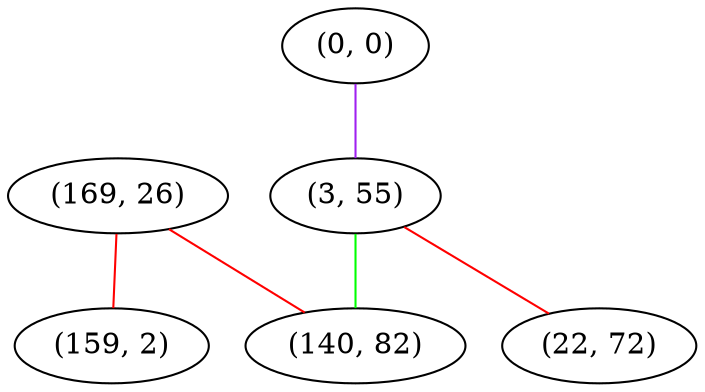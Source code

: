 graph "" {
"(169, 26)";
"(0, 0)";
"(3, 55)";
"(140, 82)";
"(22, 72)";
"(159, 2)";
"(169, 26)" -- "(140, 82)"  [color=red, key=0, weight=1];
"(169, 26)" -- "(159, 2)"  [color=red, key=0, weight=1];
"(0, 0)" -- "(3, 55)"  [color=purple, key=0, weight=4];
"(3, 55)" -- "(140, 82)"  [color=green, key=0, weight=2];
"(3, 55)" -- "(22, 72)"  [color=red, key=0, weight=1];
}
